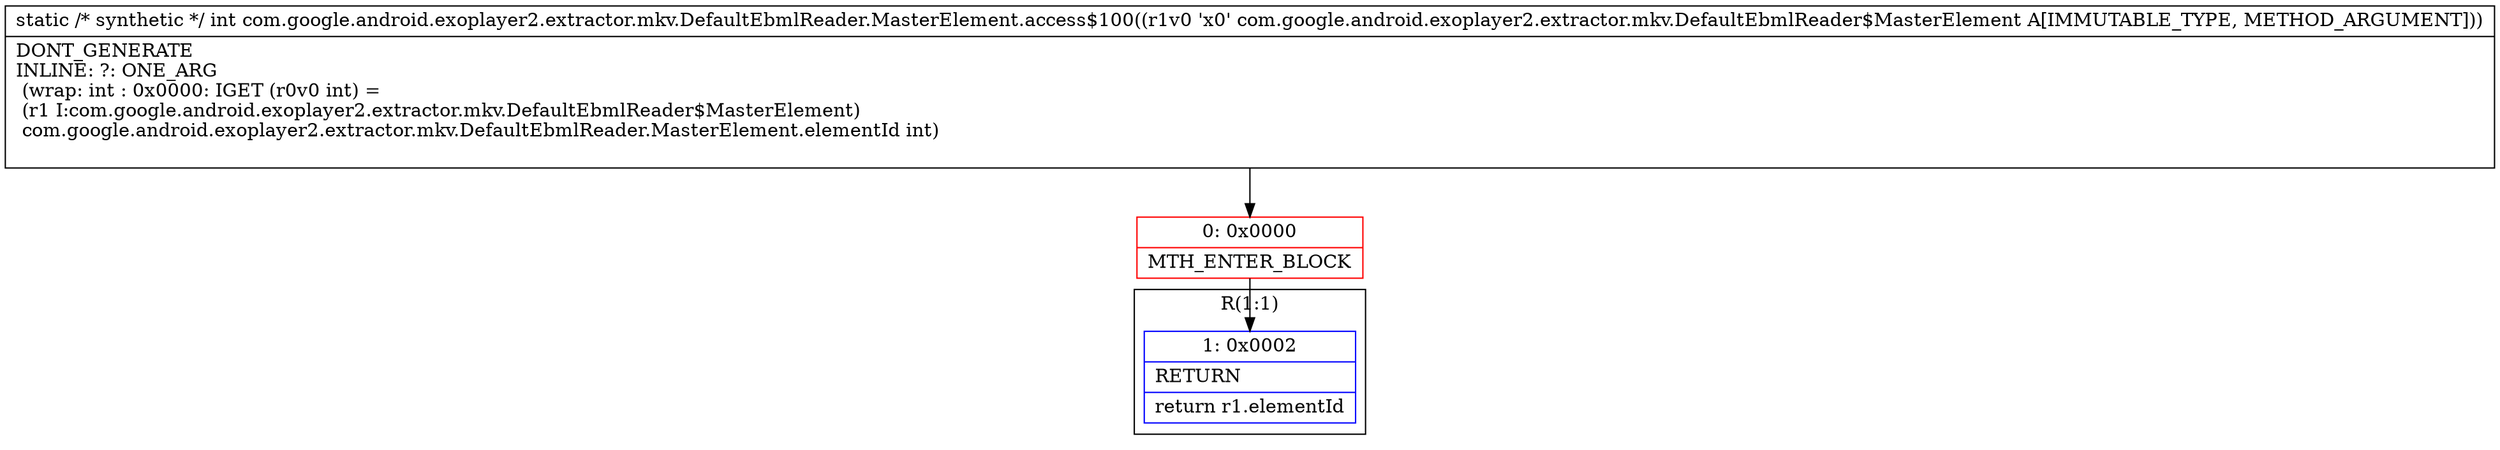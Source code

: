 digraph "CFG forcom.google.android.exoplayer2.extractor.mkv.DefaultEbmlReader.MasterElement.access$100(Lcom\/google\/android\/exoplayer2\/extractor\/mkv\/DefaultEbmlReader$MasterElement;)I" {
subgraph cluster_Region_1696116676 {
label = "R(1:1)";
node [shape=record,color=blue];
Node_1 [shape=record,label="{1\:\ 0x0002|RETURN\l|return r1.elementId\l}"];
}
Node_0 [shape=record,color=red,label="{0\:\ 0x0000|MTH_ENTER_BLOCK\l}"];
MethodNode[shape=record,label="{static \/* synthetic *\/ int com.google.android.exoplayer2.extractor.mkv.DefaultEbmlReader.MasterElement.access$100((r1v0 'x0' com.google.android.exoplayer2.extractor.mkv.DefaultEbmlReader$MasterElement A[IMMUTABLE_TYPE, METHOD_ARGUMENT]))  | DONT_GENERATE\lINLINE: ?: ONE_ARG  \l  (wrap: int : 0x0000: IGET  (r0v0 int) = \l  (r1 I:com.google.android.exoplayer2.extractor.mkv.DefaultEbmlReader$MasterElement)\l com.google.android.exoplayer2.extractor.mkv.DefaultEbmlReader.MasterElement.elementId int)\l\l}"];
MethodNode -> Node_0;
Node_0 -> Node_1;
}

